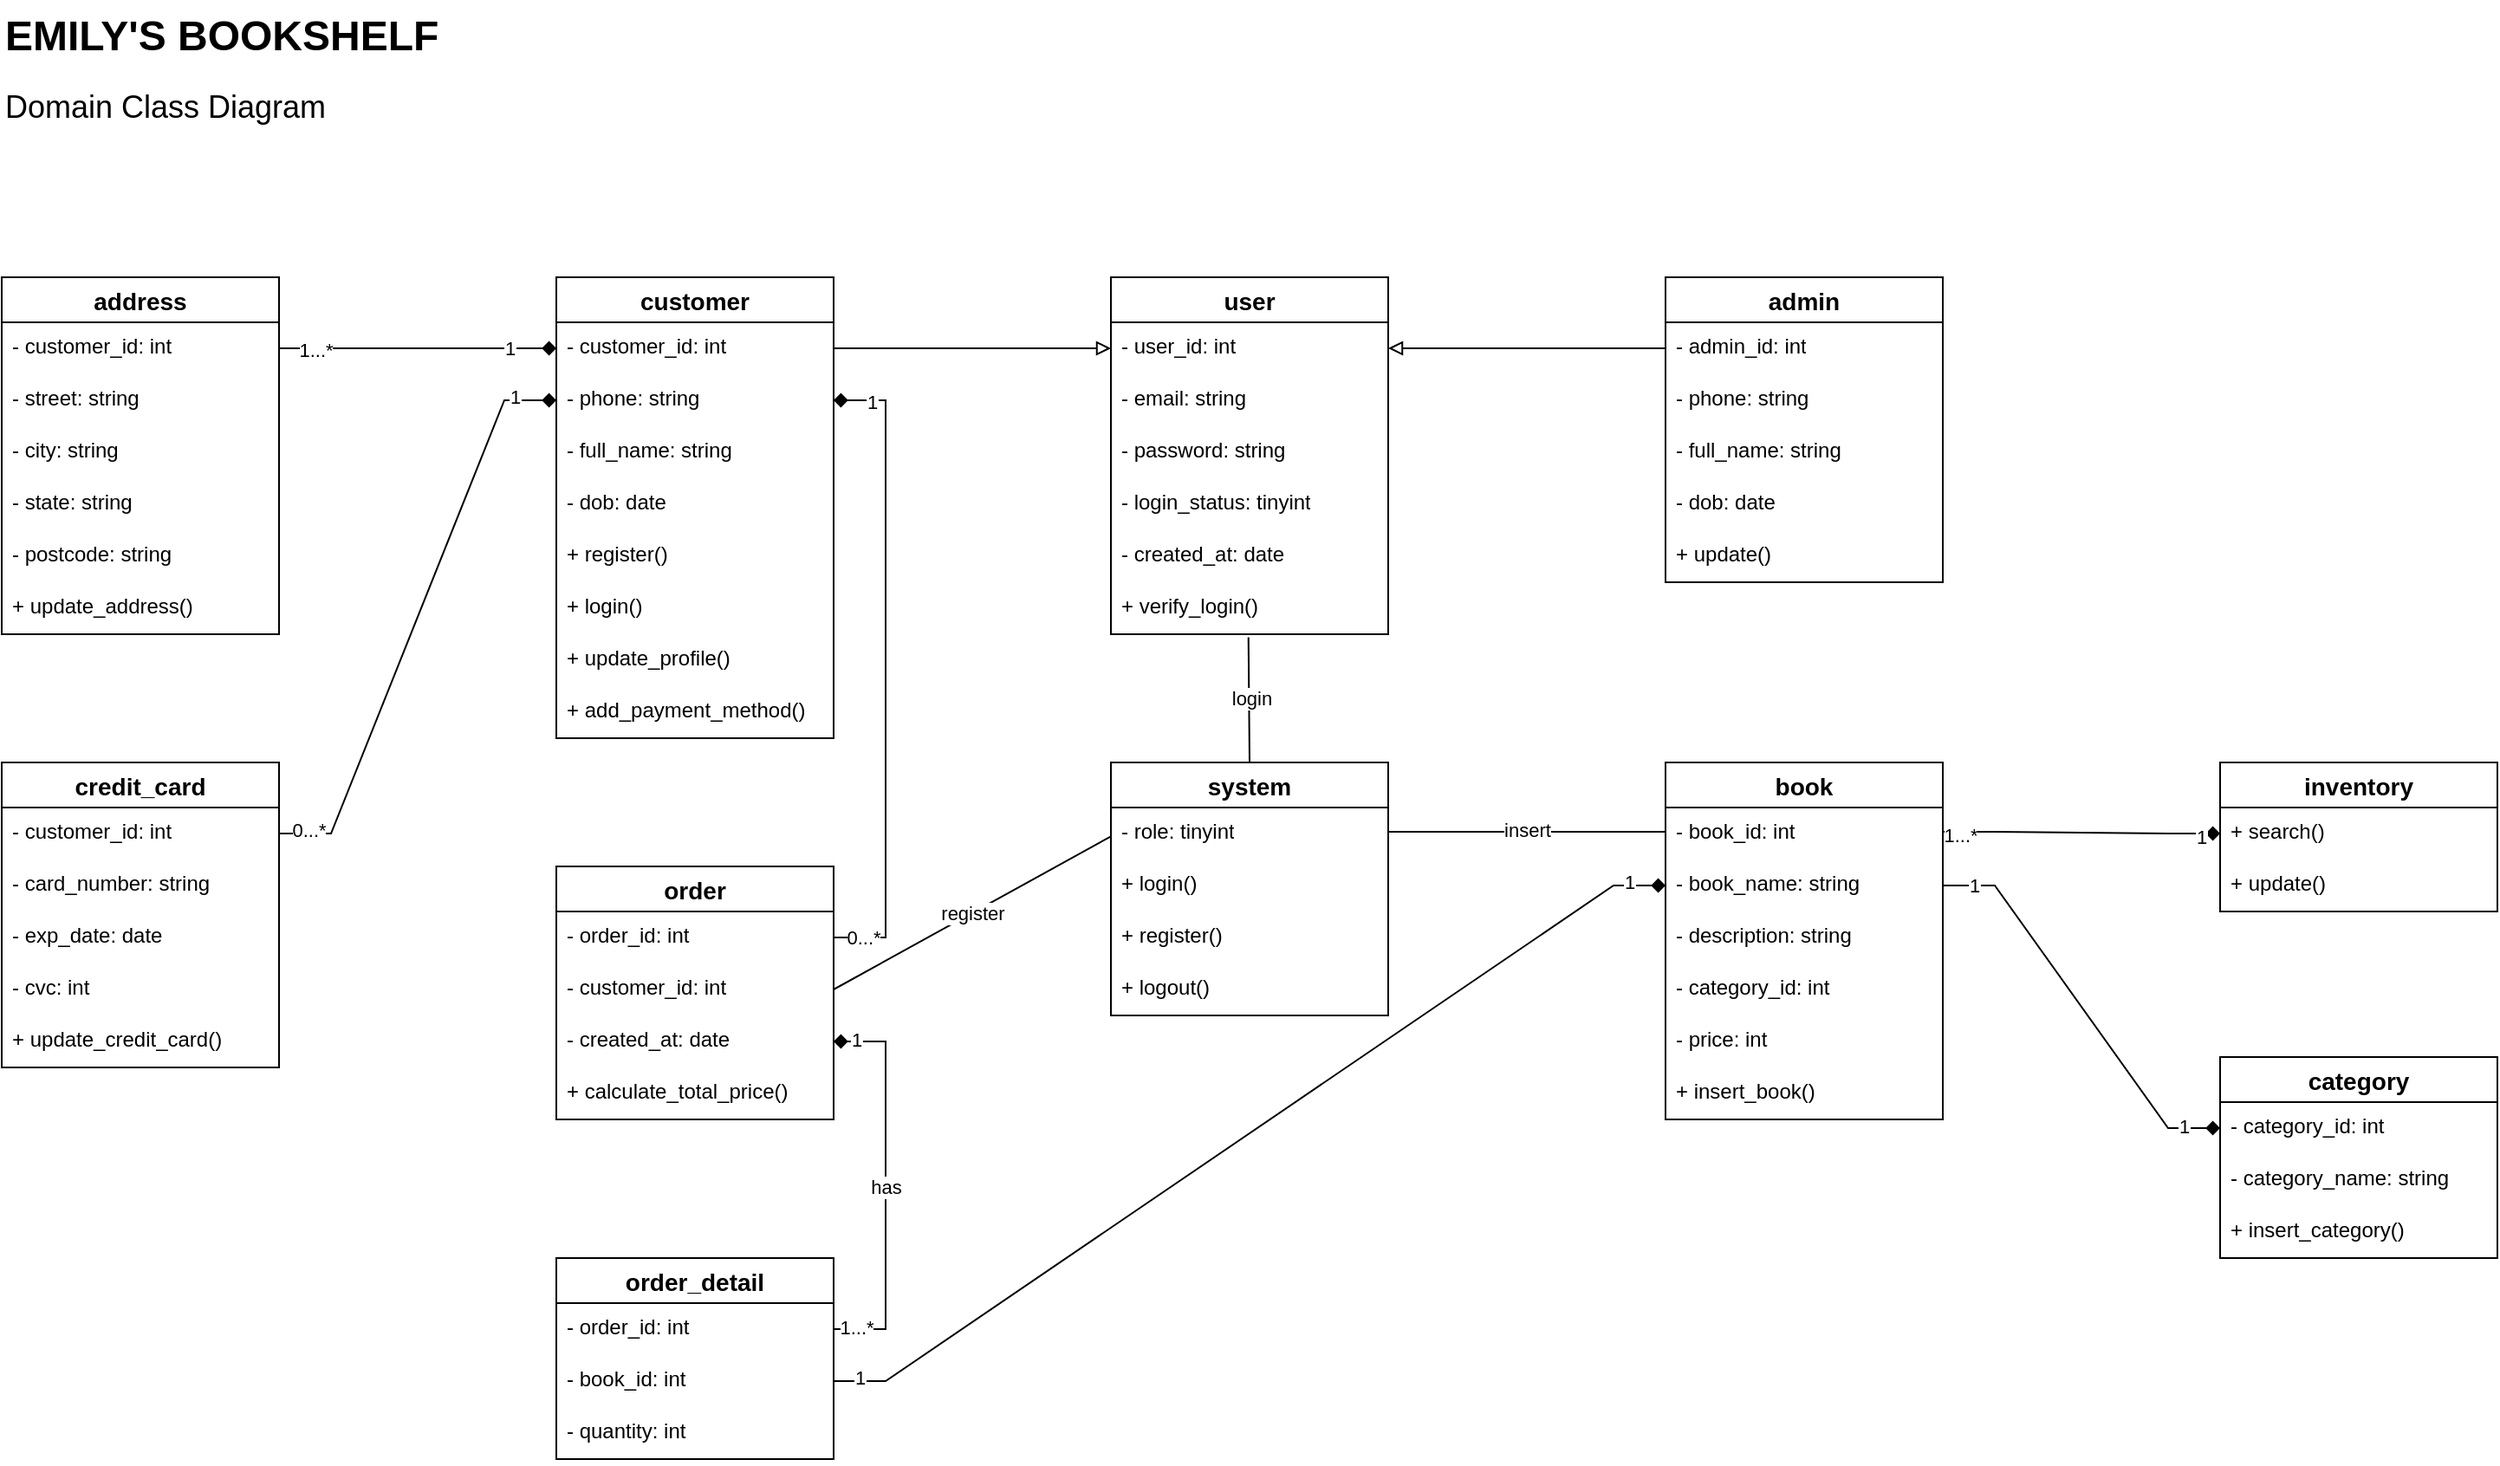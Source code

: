 <mxfile version="24.2.1" type="github">
  <diagram id="R2lEEEUBdFMjLlhIrx00" name="Page-1">
    <mxGraphModel dx="2049" dy="1066" grid="1" gridSize="10" guides="1" tooltips="1" connect="1" arrows="1" fold="1" page="1" pageScale="1" pageWidth="850" pageHeight="1100" math="0" shadow="0" extFonts="Permanent Marker^https://fonts.googleapis.com/css?family=Permanent+Marker">
      <root>
        <mxCell id="0" />
        <mxCell id="1" parent="0" />
        <mxCell id="ZOgYcKl1BSKTkpPrOmgQ-7" value="customer" style="swimlane;fontStyle=1;childLayout=stackLayout;horizontal=1;startSize=26;horizontalStack=0;resizeParent=1;resizeParentMax=0;resizeLast=0;collapsible=1;marginBottom=0;align=center;fontSize=14;" vertex="1" parent="1">
          <mxGeometry x="400" y="240" width="160" height="266" as="geometry" />
        </mxCell>
        <mxCell id="ZOgYcKl1BSKTkpPrOmgQ-8" value="- customer_id: int" style="text;strokeColor=none;fillColor=none;spacingLeft=4;spacingRight=4;overflow=hidden;rotatable=0;points=[[0,0.5],[1,0.5]];portConstraint=eastwest;fontSize=12;whiteSpace=wrap;html=1;" vertex="1" parent="ZOgYcKl1BSKTkpPrOmgQ-7">
          <mxGeometry y="26" width="160" height="30" as="geometry" />
        </mxCell>
        <mxCell id="ZOgYcKl1BSKTkpPrOmgQ-10" value="- phone: string" style="text;strokeColor=none;fillColor=none;spacingLeft=4;spacingRight=4;overflow=hidden;rotatable=0;points=[[0,0.5],[1,0.5]];portConstraint=eastwest;fontSize=12;whiteSpace=wrap;html=1;" vertex="1" parent="ZOgYcKl1BSKTkpPrOmgQ-7">
          <mxGeometry y="56" width="160" height="30" as="geometry" />
        </mxCell>
        <mxCell id="ZOgYcKl1BSKTkpPrOmgQ-11" value="- full_name: string" style="text;strokeColor=none;fillColor=none;spacingLeft=4;spacingRight=4;overflow=hidden;rotatable=0;points=[[0,0.5],[1,0.5]];portConstraint=eastwest;fontSize=12;whiteSpace=wrap;html=1;" vertex="1" parent="ZOgYcKl1BSKTkpPrOmgQ-7">
          <mxGeometry y="86" width="160" height="30" as="geometry" />
        </mxCell>
        <mxCell id="ZOgYcKl1BSKTkpPrOmgQ-12" value="- dob: date" style="text;strokeColor=none;fillColor=none;spacingLeft=4;spacingRight=4;overflow=hidden;rotatable=0;points=[[0,0.5],[1,0.5]];portConstraint=eastwest;fontSize=12;whiteSpace=wrap;html=1;" vertex="1" parent="ZOgYcKl1BSKTkpPrOmgQ-7">
          <mxGeometry y="116" width="160" height="30" as="geometry" />
        </mxCell>
        <mxCell id="ZOgYcKl1BSKTkpPrOmgQ-17" value="+ register()" style="text;strokeColor=none;fillColor=none;spacingLeft=4;spacingRight=4;overflow=hidden;rotatable=0;points=[[0,0.5],[1,0.5]];portConstraint=eastwest;fontSize=12;whiteSpace=wrap;html=1;" vertex="1" parent="ZOgYcKl1BSKTkpPrOmgQ-7">
          <mxGeometry y="146" width="160" height="30" as="geometry" />
        </mxCell>
        <mxCell id="ZOgYcKl1BSKTkpPrOmgQ-18" value="+ login()" style="text;strokeColor=none;fillColor=none;spacingLeft=4;spacingRight=4;overflow=hidden;rotatable=0;points=[[0,0.5],[1,0.5]];portConstraint=eastwest;fontSize=12;whiteSpace=wrap;html=1;" vertex="1" parent="ZOgYcKl1BSKTkpPrOmgQ-7">
          <mxGeometry y="176" width="160" height="30" as="geometry" />
        </mxCell>
        <mxCell id="ZOgYcKl1BSKTkpPrOmgQ-19" value="+ update_profile()" style="text;strokeColor=none;fillColor=none;spacingLeft=4;spacingRight=4;overflow=hidden;rotatable=0;points=[[0,0.5],[1,0.5]];portConstraint=eastwest;fontSize=12;whiteSpace=wrap;html=1;" vertex="1" parent="ZOgYcKl1BSKTkpPrOmgQ-7">
          <mxGeometry y="206" width="160" height="30" as="geometry" />
        </mxCell>
        <mxCell id="ZOgYcKl1BSKTkpPrOmgQ-20" value="+ add_payment_method()" style="text;strokeColor=none;fillColor=none;spacingLeft=4;spacingRight=4;overflow=hidden;rotatable=0;points=[[0,0.5],[1,0.5]];portConstraint=eastwest;fontSize=12;whiteSpace=wrap;html=1;" vertex="1" parent="ZOgYcKl1BSKTkpPrOmgQ-7">
          <mxGeometry y="236" width="160" height="30" as="geometry" />
        </mxCell>
        <mxCell id="ZOgYcKl1BSKTkpPrOmgQ-21" value="address" style="swimlane;fontStyle=1;childLayout=stackLayout;horizontal=1;startSize=26;horizontalStack=0;resizeParent=1;resizeParentMax=0;resizeLast=0;collapsible=1;marginBottom=0;align=center;fontSize=14;" vertex="1" parent="1">
          <mxGeometry x="80" y="240" width="160" height="206" as="geometry" />
        </mxCell>
        <mxCell id="ZOgYcKl1BSKTkpPrOmgQ-22" value="- customer_id: int" style="text;strokeColor=none;fillColor=none;spacingLeft=4;spacingRight=4;overflow=hidden;rotatable=0;points=[[0,0.5],[1,0.5]];portConstraint=eastwest;fontSize=12;whiteSpace=wrap;html=1;" vertex="1" parent="ZOgYcKl1BSKTkpPrOmgQ-21">
          <mxGeometry y="26" width="160" height="30" as="geometry" />
        </mxCell>
        <mxCell id="ZOgYcKl1BSKTkpPrOmgQ-39" value="- street: string" style="text;strokeColor=none;fillColor=none;spacingLeft=4;spacingRight=4;overflow=hidden;rotatable=0;points=[[0,0.5],[1,0.5]];portConstraint=eastwest;fontSize=12;whiteSpace=wrap;html=1;" vertex="1" parent="ZOgYcKl1BSKTkpPrOmgQ-21">
          <mxGeometry y="56" width="160" height="30" as="geometry" />
        </mxCell>
        <mxCell id="ZOgYcKl1BSKTkpPrOmgQ-23" value="- city: string&lt;div&gt;&lt;br&gt;&lt;/div&gt;" style="text;strokeColor=none;fillColor=none;spacingLeft=4;spacingRight=4;overflow=hidden;rotatable=0;points=[[0,0.5],[1,0.5]];portConstraint=eastwest;fontSize=12;whiteSpace=wrap;html=1;" vertex="1" parent="ZOgYcKl1BSKTkpPrOmgQ-21">
          <mxGeometry y="86" width="160" height="30" as="geometry" />
        </mxCell>
        <mxCell id="ZOgYcKl1BSKTkpPrOmgQ-24" value="- state: string" style="text;strokeColor=none;fillColor=none;spacingLeft=4;spacingRight=4;overflow=hidden;rotatable=0;points=[[0,0.5],[1,0.5]];portConstraint=eastwest;fontSize=12;whiteSpace=wrap;html=1;" vertex="1" parent="ZOgYcKl1BSKTkpPrOmgQ-21">
          <mxGeometry y="116" width="160" height="30" as="geometry" />
        </mxCell>
        <mxCell id="ZOgYcKl1BSKTkpPrOmgQ-25" value="- postcode: string" style="text;strokeColor=none;fillColor=none;spacingLeft=4;spacingRight=4;overflow=hidden;rotatable=0;points=[[0,0.5],[1,0.5]];portConstraint=eastwest;fontSize=12;whiteSpace=wrap;html=1;" vertex="1" parent="ZOgYcKl1BSKTkpPrOmgQ-21">
          <mxGeometry y="146" width="160" height="30" as="geometry" />
        </mxCell>
        <mxCell id="ZOgYcKl1BSKTkpPrOmgQ-40" value="+ update_address()" style="text;strokeColor=none;fillColor=none;spacingLeft=4;spacingRight=4;overflow=hidden;rotatable=0;points=[[0,0.5],[1,0.5]];portConstraint=eastwest;fontSize=12;whiteSpace=wrap;html=1;" vertex="1" parent="ZOgYcKl1BSKTkpPrOmgQ-21">
          <mxGeometry y="176" width="160" height="30" as="geometry" />
        </mxCell>
        <mxCell id="ZOgYcKl1BSKTkpPrOmgQ-45" value="credit_card" style="swimlane;fontStyle=1;childLayout=stackLayout;horizontal=1;startSize=26;horizontalStack=0;resizeParent=1;resizeParentMax=0;resizeLast=0;collapsible=1;marginBottom=0;align=center;fontSize=14;" vertex="1" parent="1">
          <mxGeometry x="80" y="520" width="160" height="176" as="geometry" />
        </mxCell>
        <mxCell id="ZOgYcKl1BSKTkpPrOmgQ-46" value="- customer_id: int" style="text;strokeColor=none;fillColor=none;spacingLeft=4;spacingRight=4;overflow=hidden;rotatable=0;points=[[0,0.5],[1,0.5]];portConstraint=eastwest;fontSize=12;whiteSpace=wrap;html=1;" vertex="1" parent="ZOgYcKl1BSKTkpPrOmgQ-45">
          <mxGeometry y="26" width="160" height="30" as="geometry" />
        </mxCell>
        <mxCell id="ZOgYcKl1BSKTkpPrOmgQ-47" value="- card_number: string" style="text;strokeColor=none;fillColor=none;spacingLeft=4;spacingRight=4;overflow=hidden;rotatable=0;points=[[0,0.5],[1,0.5]];portConstraint=eastwest;fontSize=12;whiteSpace=wrap;html=1;" vertex="1" parent="ZOgYcKl1BSKTkpPrOmgQ-45">
          <mxGeometry y="56" width="160" height="30" as="geometry" />
        </mxCell>
        <mxCell id="ZOgYcKl1BSKTkpPrOmgQ-48" value="- exp_date: date&lt;div&gt;&lt;br&gt;&lt;/div&gt;" style="text;strokeColor=none;fillColor=none;spacingLeft=4;spacingRight=4;overflow=hidden;rotatable=0;points=[[0,0.5],[1,0.5]];portConstraint=eastwest;fontSize=12;whiteSpace=wrap;html=1;" vertex="1" parent="ZOgYcKl1BSKTkpPrOmgQ-45">
          <mxGeometry y="86" width="160" height="30" as="geometry" />
        </mxCell>
        <mxCell id="ZOgYcKl1BSKTkpPrOmgQ-49" value="- cvc: int" style="text;strokeColor=none;fillColor=none;spacingLeft=4;spacingRight=4;overflow=hidden;rotatable=0;points=[[0,0.5],[1,0.5]];portConstraint=eastwest;fontSize=12;whiteSpace=wrap;html=1;" vertex="1" parent="ZOgYcKl1BSKTkpPrOmgQ-45">
          <mxGeometry y="116" width="160" height="30" as="geometry" />
        </mxCell>
        <mxCell id="ZOgYcKl1BSKTkpPrOmgQ-51" value="+ update_credit_card()" style="text;strokeColor=none;fillColor=none;spacingLeft=4;spacingRight=4;overflow=hidden;rotatable=0;points=[[0,0.5],[1,0.5]];portConstraint=eastwest;fontSize=12;whiteSpace=wrap;html=1;" vertex="1" parent="ZOgYcKl1BSKTkpPrOmgQ-45">
          <mxGeometry y="146" width="160" height="30" as="geometry" />
        </mxCell>
        <mxCell id="ZOgYcKl1BSKTkpPrOmgQ-52" value="" style="group" vertex="1" connectable="0" parent="1">
          <mxGeometry x="240" y="280" width="160" height="30" as="geometry" />
        </mxCell>
        <mxCell id="ZOgYcKl1BSKTkpPrOmgQ-37" value="" style="edgeStyle=entityRelationEdgeStyle;fontSize=12;html=1;endArrow=diamond;rounded=0;exitX=1;exitY=0.5;exitDx=0;exitDy=0;entryX=0;entryY=0.5;entryDx=0;entryDy=0;endFill=1;" edge="1" parent="ZOgYcKl1BSKTkpPrOmgQ-52" source="ZOgYcKl1BSKTkpPrOmgQ-22" target="ZOgYcKl1BSKTkpPrOmgQ-8">
          <mxGeometry width="100" height="100" relative="1" as="geometry">
            <mxPoint x="10.0" y="-10" as="sourcePoint" />
            <mxPoint x="110" y="9" as="targetPoint" />
          </mxGeometry>
        </mxCell>
        <mxCell id="ZOgYcKl1BSKTkpPrOmgQ-93" value="1...*" style="edgeLabel;html=1;align=center;verticalAlign=middle;resizable=0;points=[];" vertex="1" connectable="0" parent="ZOgYcKl1BSKTkpPrOmgQ-37">
          <mxGeometry x="-0.742" y="-1" relative="1" as="geometry">
            <mxPoint as="offset" />
          </mxGeometry>
        </mxCell>
        <mxCell id="ZOgYcKl1BSKTkpPrOmgQ-94" value="1" style="edgeLabel;html=1;align=center;verticalAlign=middle;resizable=0;points=[];" vertex="1" connectable="0" parent="ZOgYcKl1BSKTkpPrOmgQ-37">
          <mxGeometry x="0.663" relative="1" as="geometry">
            <mxPoint as="offset" />
          </mxGeometry>
        </mxCell>
        <mxCell id="ZOgYcKl1BSKTkpPrOmgQ-59" value="" style="edgeStyle=entityRelationEdgeStyle;fontSize=12;html=1;endArrow=diamond;endFill=1;rounded=0;exitX=1;exitY=0.5;exitDx=0;exitDy=0;entryX=0;entryY=0.5;entryDx=0;entryDy=0;" edge="1" parent="1" source="ZOgYcKl1BSKTkpPrOmgQ-46">
          <mxGeometry width="100" height="100" relative="1" as="geometry">
            <mxPoint x="240" y="571" as="sourcePoint" />
            <mxPoint x="400" y="311" as="targetPoint" />
          </mxGeometry>
        </mxCell>
        <mxCell id="ZOgYcKl1BSKTkpPrOmgQ-95" value="1" style="edgeLabel;html=1;align=center;verticalAlign=middle;resizable=0;points=[];" vertex="1" connectable="0" parent="ZOgYcKl1BSKTkpPrOmgQ-59">
          <mxGeometry x="0.857" y="2" relative="1" as="geometry">
            <mxPoint as="offset" />
          </mxGeometry>
        </mxCell>
        <mxCell id="ZOgYcKl1BSKTkpPrOmgQ-96" value="0...*" style="edgeLabel;html=1;align=center;verticalAlign=middle;resizable=0;points=[];" vertex="1" connectable="0" parent="ZOgYcKl1BSKTkpPrOmgQ-59">
          <mxGeometry x="-0.9" y="2" relative="1" as="geometry">
            <mxPoint as="offset" />
          </mxGeometry>
        </mxCell>
        <mxCell id="ZOgYcKl1BSKTkpPrOmgQ-62" value="user" style="swimlane;fontStyle=1;childLayout=stackLayout;horizontal=1;startSize=26;horizontalStack=0;resizeParent=1;resizeParentMax=0;resizeLast=0;collapsible=1;marginBottom=0;align=center;fontSize=14;" vertex="1" parent="1">
          <mxGeometry x="720" y="240" width="160" height="206" as="geometry" />
        </mxCell>
        <mxCell id="ZOgYcKl1BSKTkpPrOmgQ-63" value="- user_id: int" style="text;strokeColor=none;fillColor=none;spacingLeft=4;spacingRight=4;overflow=hidden;rotatable=0;points=[[0,0.5],[1,0.5]];portConstraint=eastwest;fontSize=12;whiteSpace=wrap;html=1;" vertex="1" parent="ZOgYcKl1BSKTkpPrOmgQ-62">
          <mxGeometry y="26" width="160" height="30" as="geometry" />
        </mxCell>
        <mxCell id="ZOgYcKl1BSKTkpPrOmgQ-64" value="- email: string" style="text;strokeColor=none;fillColor=none;spacingLeft=4;spacingRight=4;overflow=hidden;rotatable=0;points=[[0,0.5],[1,0.5]];portConstraint=eastwest;fontSize=12;whiteSpace=wrap;html=1;" vertex="1" parent="ZOgYcKl1BSKTkpPrOmgQ-62">
          <mxGeometry y="56" width="160" height="30" as="geometry" />
        </mxCell>
        <mxCell id="ZOgYcKl1BSKTkpPrOmgQ-65" value="- password: string&lt;div&gt;&lt;br&gt;&lt;/div&gt;" style="text;strokeColor=none;fillColor=none;spacingLeft=4;spacingRight=4;overflow=hidden;rotatable=0;points=[[0,0.5],[1,0.5]];portConstraint=eastwest;fontSize=12;whiteSpace=wrap;html=1;" vertex="1" parent="ZOgYcKl1BSKTkpPrOmgQ-62">
          <mxGeometry y="86" width="160" height="30" as="geometry" />
        </mxCell>
        <mxCell id="ZOgYcKl1BSKTkpPrOmgQ-66" value="- login_status: tinyint" style="text;strokeColor=none;fillColor=none;spacingLeft=4;spacingRight=4;overflow=hidden;rotatable=0;points=[[0,0.5],[1,0.5]];portConstraint=eastwest;fontSize=12;whiteSpace=wrap;html=1;" vertex="1" parent="ZOgYcKl1BSKTkpPrOmgQ-62">
          <mxGeometry y="116" width="160" height="30" as="geometry" />
        </mxCell>
        <mxCell id="ZOgYcKl1BSKTkpPrOmgQ-67" value="- created_at: date" style="text;strokeColor=none;fillColor=none;spacingLeft=4;spacingRight=4;overflow=hidden;rotatable=0;points=[[0,0.5],[1,0.5]];portConstraint=eastwest;fontSize=12;whiteSpace=wrap;html=1;" vertex="1" parent="ZOgYcKl1BSKTkpPrOmgQ-62">
          <mxGeometry y="146" width="160" height="30" as="geometry" />
        </mxCell>
        <mxCell id="ZOgYcKl1BSKTkpPrOmgQ-68" value="+ verify_login()" style="text;strokeColor=none;fillColor=none;spacingLeft=4;spacingRight=4;overflow=hidden;rotatable=0;points=[[0,0.5],[1,0.5]];portConstraint=eastwest;fontSize=12;whiteSpace=wrap;html=1;" vertex="1" parent="ZOgYcKl1BSKTkpPrOmgQ-62">
          <mxGeometry y="176" width="160" height="30" as="geometry" />
        </mxCell>
        <mxCell id="ZOgYcKl1BSKTkpPrOmgQ-69" value="system" style="swimlane;fontStyle=1;childLayout=stackLayout;horizontal=1;startSize=26;horizontalStack=0;resizeParent=1;resizeParentMax=0;resizeLast=0;collapsible=1;marginBottom=0;align=center;fontSize=14;" vertex="1" parent="1">
          <mxGeometry x="720" y="520" width="160" height="146" as="geometry" />
        </mxCell>
        <mxCell id="ZOgYcKl1BSKTkpPrOmgQ-70" value="- role: tinyint" style="text;strokeColor=none;fillColor=none;spacingLeft=4;spacingRight=4;overflow=hidden;rotatable=0;points=[[0,0.5],[1,0.5]];portConstraint=eastwest;fontSize=12;whiteSpace=wrap;html=1;" vertex="1" parent="ZOgYcKl1BSKTkpPrOmgQ-69">
          <mxGeometry y="26" width="160" height="30" as="geometry" />
        </mxCell>
        <mxCell id="ZOgYcKl1BSKTkpPrOmgQ-71" value="+ login()" style="text;strokeColor=none;fillColor=none;spacingLeft=4;spacingRight=4;overflow=hidden;rotatable=0;points=[[0,0.5],[1,0.5]];portConstraint=eastwest;fontSize=12;whiteSpace=wrap;html=1;" vertex="1" parent="ZOgYcKl1BSKTkpPrOmgQ-69">
          <mxGeometry y="56" width="160" height="30" as="geometry" />
        </mxCell>
        <mxCell id="ZOgYcKl1BSKTkpPrOmgQ-72" value="&lt;div&gt;+ register()&lt;/div&gt;" style="text;strokeColor=none;fillColor=none;spacingLeft=4;spacingRight=4;overflow=hidden;rotatable=0;points=[[0,0.5],[1,0.5]];portConstraint=eastwest;fontSize=12;whiteSpace=wrap;html=1;" vertex="1" parent="ZOgYcKl1BSKTkpPrOmgQ-69">
          <mxGeometry y="86" width="160" height="30" as="geometry" />
        </mxCell>
        <mxCell id="ZOgYcKl1BSKTkpPrOmgQ-73" value="+ logout()" style="text;strokeColor=none;fillColor=none;spacingLeft=4;spacingRight=4;overflow=hidden;rotatable=0;points=[[0,0.5],[1,0.5]];portConstraint=eastwest;fontSize=12;whiteSpace=wrap;html=1;" vertex="1" parent="ZOgYcKl1BSKTkpPrOmgQ-69">
          <mxGeometry y="116" width="160" height="30" as="geometry" />
        </mxCell>
        <mxCell id="ZOgYcKl1BSKTkpPrOmgQ-77" value="admin" style="swimlane;fontStyle=1;childLayout=stackLayout;horizontal=1;startSize=26;horizontalStack=0;resizeParent=1;resizeParentMax=0;resizeLast=0;collapsible=1;marginBottom=0;align=center;fontSize=14;" vertex="1" parent="1">
          <mxGeometry x="1040" y="240" width="160" height="176" as="geometry" />
        </mxCell>
        <mxCell id="ZOgYcKl1BSKTkpPrOmgQ-78" value="- admin_id: int" style="text;strokeColor=none;fillColor=none;spacingLeft=4;spacingRight=4;overflow=hidden;rotatable=0;points=[[0,0.5],[1,0.5]];portConstraint=eastwest;fontSize=12;whiteSpace=wrap;html=1;" vertex="1" parent="ZOgYcKl1BSKTkpPrOmgQ-77">
          <mxGeometry y="26" width="160" height="30" as="geometry" />
        </mxCell>
        <mxCell id="ZOgYcKl1BSKTkpPrOmgQ-79" value="- phone: string" style="text;strokeColor=none;fillColor=none;spacingLeft=4;spacingRight=4;overflow=hidden;rotatable=0;points=[[0,0.5],[1,0.5]];portConstraint=eastwest;fontSize=12;whiteSpace=wrap;html=1;" vertex="1" parent="ZOgYcKl1BSKTkpPrOmgQ-77">
          <mxGeometry y="56" width="160" height="30" as="geometry" />
        </mxCell>
        <mxCell id="ZOgYcKl1BSKTkpPrOmgQ-80" value="- full_name: string" style="text;strokeColor=none;fillColor=none;spacingLeft=4;spacingRight=4;overflow=hidden;rotatable=0;points=[[0,0.5],[1,0.5]];portConstraint=eastwest;fontSize=12;whiteSpace=wrap;html=1;" vertex="1" parent="ZOgYcKl1BSKTkpPrOmgQ-77">
          <mxGeometry y="86" width="160" height="30" as="geometry" />
        </mxCell>
        <mxCell id="ZOgYcKl1BSKTkpPrOmgQ-81" value="- dob: date" style="text;strokeColor=none;fillColor=none;spacingLeft=4;spacingRight=4;overflow=hidden;rotatable=0;points=[[0,0.5],[1,0.5]];portConstraint=eastwest;fontSize=12;whiteSpace=wrap;html=1;" vertex="1" parent="ZOgYcKl1BSKTkpPrOmgQ-77">
          <mxGeometry y="116" width="160" height="30" as="geometry" />
        </mxCell>
        <mxCell id="ZOgYcKl1BSKTkpPrOmgQ-85" value="+ update()" style="text;strokeColor=none;fillColor=none;spacingLeft=4;spacingRight=4;overflow=hidden;rotatable=0;points=[[0,0.5],[1,0.5]];portConstraint=eastwest;fontSize=12;whiteSpace=wrap;html=1;" vertex="1" parent="ZOgYcKl1BSKTkpPrOmgQ-77">
          <mxGeometry y="146" width="160" height="30" as="geometry" />
        </mxCell>
        <mxCell id="ZOgYcKl1BSKTkpPrOmgQ-86" value="" style="edgeStyle=entityRelationEdgeStyle;fontSize=12;html=1;endArrow=block;endFill=0;rounded=0;exitX=1;exitY=0.5;exitDx=0;exitDy=0;entryX=0;entryY=0.5;entryDx=0;entryDy=0;" edge="1" parent="1" source="ZOgYcKl1BSKTkpPrOmgQ-8" target="ZOgYcKl1BSKTkpPrOmgQ-63">
          <mxGeometry width="100" height="100" relative="1" as="geometry">
            <mxPoint x="590" y="370" as="sourcePoint" />
            <mxPoint x="690" y="270" as="targetPoint" />
          </mxGeometry>
        </mxCell>
        <mxCell id="ZOgYcKl1BSKTkpPrOmgQ-87" value="" style="edgeStyle=entityRelationEdgeStyle;fontSize=12;html=1;endArrow=block;endFill=0;rounded=0;exitX=0;exitY=0.5;exitDx=0;exitDy=0;entryX=1;entryY=0.5;entryDx=0;entryDy=0;" edge="1" parent="1" source="ZOgYcKl1BSKTkpPrOmgQ-78" target="ZOgYcKl1BSKTkpPrOmgQ-63">
          <mxGeometry width="100" height="100" relative="1" as="geometry">
            <mxPoint x="860" y="540" as="sourcePoint" />
            <mxPoint x="1020" y="540" as="targetPoint" />
          </mxGeometry>
        </mxCell>
        <mxCell id="ZOgYcKl1BSKTkpPrOmgQ-89" value="" style="endArrow=none;html=1;rounded=0;entryX=0.496;entryY=1.057;entryDx=0;entryDy=0;entryPerimeter=0;exitX=0.5;exitY=0;exitDx=0;exitDy=0;" edge="1" parent="1" source="ZOgYcKl1BSKTkpPrOmgQ-69" target="ZOgYcKl1BSKTkpPrOmgQ-68">
          <mxGeometry relative="1" as="geometry">
            <mxPoint x="820" y="580" as="sourcePoint" />
            <mxPoint x="980" y="580" as="targetPoint" />
          </mxGeometry>
        </mxCell>
        <mxCell id="ZOgYcKl1BSKTkpPrOmgQ-90" value="login" style="edgeLabel;html=1;align=center;verticalAlign=middle;resizable=0;points=[];" vertex="1" connectable="0" parent="ZOgYcKl1BSKTkpPrOmgQ-89">
          <mxGeometry x="0.035" y="-1" relative="1" as="geometry">
            <mxPoint as="offset" />
          </mxGeometry>
        </mxCell>
        <mxCell id="ZOgYcKl1BSKTkpPrOmgQ-103" value="book" style="swimlane;fontStyle=1;childLayout=stackLayout;horizontal=1;startSize=26;horizontalStack=0;resizeParent=1;resizeParentMax=0;resizeLast=0;collapsible=1;marginBottom=0;align=center;fontSize=14;" vertex="1" parent="1">
          <mxGeometry x="1040" y="520" width="160" height="206" as="geometry" />
        </mxCell>
        <mxCell id="ZOgYcKl1BSKTkpPrOmgQ-104" value="- book_id: int" style="text;strokeColor=none;fillColor=none;spacingLeft=4;spacingRight=4;overflow=hidden;rotatable=0;points=[[0,0.5],[1,0.5]];portConstraint=eastwest;fontSize=12;whiteSpace=wrap;html=1;" vertex="1" parent="ZOgYcKl1BSKTkpPrOmgQ-103">
          <mxGeometry y="26" width="160" height="30" as="geometry" />
        </mxCell>
        <mxCell id="ZOgYcKl1BSKTkpPrOmgQ-105" value="- book_name: string" style="text;strokeColor=none;fillColor=none;spacingLeft=4;spacingRight=4;overflow=hidden;rotatable=0;points=[[0,0.5],[1,0.5]];portConstraint=eastwest;fontSize=12;whiteSpace=wrap;html=1;" vertex="1" parent="ZOgYcKl1BSKTkpPrOmgQ-103">
          <mxGeometry y="56" width="160" height="30" as="geometry" />
        </mxCell>
        <mxCell id="ZOgYcKl1BSKTkpPrOmgQ-106" value="&lt;div&gt;- description: string&lt;/div&gt;" style="text;strokeColor=none;fillColor=none;spacingLeft=4;spacingRight=4;overflow=hidden;rotatable=0;points=[[0,0.5],[1,0.5]];portConstraint=eastwest;fontSize=12;whiteSpace=wrap;html=1;" vertex="1" parent="ZOgYcKl1BSKTkpPrOmgQ-103">
          <mxGeometry y="86" width="160" height="30" as="geometry" />
        </mxCell>
        <mxCell id="ZOgYcKl1BSKTkpPrOmgQ-107" value="- category_id: int" style="text;strokeColor=none;fillColor=none;spacingLeft=4;spacingRight=4;overflow=hidden;rotatable=0;points=[[0,0.5],[1,0.5]];portConstraint=eastwest;fontSize=12;whiteSpace=wrap;html=1;" vertex="1" parent="ZOgYcKl1BSKTkpPrOmgQ-103">
          <mxGeometry y="116" width="160" height="30" as="geometry" />
        </mxCell>
        <mxCell id="ZOgYcKl1BSKTkpPrOmgQ-108" value="- price: int" style="text;strokeColor=none;fillColor=none;spacingLeft=4;spacingRight=4;overflow=hidden;rotatable=0;points=[[0,0.5],[1,0.5]];portConstraint=eastwest;fontSize=12;whiteSpace=wrap;html=1;" vertex="1" parent="ZOgYcKl1BSKTkpPrOmgQ-103">
          <mxGeometry y="146" width="160" height="30" as="geometry" />
        </mxCell>
        <mxCell id="ZOgYcKl1BSKTkpPrOmgQ-109" value="+ insert_book()" style="text;strokeColor=none;fillColor=none;spacingLeft=4;spacingRight=4;overflow=hidden;rotatable=0;points=[[0,0.5],[1,0.5]];portConstraint=eastwest;fontSize=12;whiteSpace=wrap;html=1;" vertex="1" parent="ZOgYcKl1BSKTkpPrOmgQ-103">
          <mxGeometry y="176" width="160" height="30" as="geometry" />
        </mxCell>
        <mxCell id="ZOgYcKl1BSKTkpPrOmgQ-110" value="category" style="swimlane;fontStyle=1;childLayout=stackLayout;horizontal=1;startSize=26;horizontalStack=0;resizeParent=1;resizeParentMax=0;resizeLast=0;collapsible=1;marginBottom=0;align=center;fontSize=14;" vertex="1" parent="1">
          <mxGeometry x="1360" y="690" width="160" height="116" as="geometry" />
        </mxCell>
        <mxCell id="ZOgYcKl1BSKTkpPrOmgQ-111" value="- category_id: int" style="text;strokeColor=none;fillColor=none;spacingLeft=4;spacingRight=4;overflow=hidden;rotatable=0;points=[[0,0.5],[1,0.5]];portConstraint=eastwest;fontSize=12;whiteSpace=wrap;html=1;" vertex="1" parent="ZOgYcKl1BSKTkpPrOmgQ-110">
          <mxGeometry y="26" width="160" height="30" as="geometry" />
        </mxCell>
        <mxCell id="ZOgYcKl1BSKTkpPrOmgQ-112" value="- category_name: string" style="text;strokeColor=none;fillColor=none;spacingLeft=4;spacingRight=4;overflow=hidden;rotatable=0;points=[[0,0.5],[1,0.5]];portConstraint=eastwest;fontSize=12;whiteSpace=wrap;html=1;" vertex="1" parent="ZOgYcKl1BSKTkpPrOmgQ-110">
          <mxGeometry y="56" width="160" height="30" as="geometry" />
        </mxCell>
        <mxCell id="ZOgYcKl1BSKTkpPrOmgQ-116" value="+ insert_category()" style="text;strokeColor=none;fillColor=none;spacingLeft=4;spacingRight=4;overflow=hidden;rotatable=0;points=[[0,0.5],[1,0.5]];portConstraint=eastwest;fontSize=12;whiteSpace=wrap;html=1;" vertex="1" parent="ZOgYcKl1BSKTkpPrOmgQ-110">
          <mxGeometry y="86" width="160" height="30" as="geometry" />
        </mxCell>
        <mxCell id="ZOgYcKl1BSKTkpPrOmgQ-117" value="inventory" style="swimlane;fontStyle=1;childLayout=stackLayout;horizontal=1;startSize=26;horizontalStack=0;resizeParent=1;resizeParentMax=0;resizeLast=0;collapsible=1;marginBottom=0;align=center;fontSize=14;" vertex="1" parent="1">
          <mxGeometry x="1360" y="520" width="160" height="86" as="geometry" />
        </mxCell>
        <mxCell id="ZOgYcKl1BSKTkpPrOmgQ-122" value="+ search()" style="text;strokeColor=none;fillColor=none;spacingLeft=4;spacingRight=4;overflow=hidden;rotatable=0;points=[[0,0.5],[1,0.5]];portConstraint=eastwest;fontSize=12;whiteSpace=wrap;html=1;" vertex="1" parent="ZOgYcKl1BSKTkpPrOmgQ-117">
          <mxGeometry y="26" width="160" height="30" as="geometry" />
        </mxCell>
        <mxCell id="ZOgYcKl1BSKTkpPrOmgQ-123" value="+ update()" style="text;strokeColor=none;fillColor=none;spacingLeft=4;spacingRight=4;overflow=hidden;rotatable=0;points=[[0,0.5],[1,0.5]];portConstraint=eastwest;fontSize=12;whiteSpace=wrap;html=1;" vertex="1" parent="ZOgYcKl1BSKTkpPrOmgQ-117">
          <mxGeometry y="56" width="160" height="30" as="geometry" />
        </mxCell>
        <mxCell id="ZOgYcKl1BSKTkpPrOmgQ-124" value="" style="endArrow=none;html=1;rounded=0;" edge="1" parent="1">
          <mxGeometry relative="1" as="geometry">
            <mxPoint x="880" y="560" as="sourcePoint" />
            <mxPoint x="1040" y="560" as="targetPoint" />
          </mxGeometry>
        </mxCell>
        <mxCell id="ZOgYcKl1BSKTkpPrOmgQ-126" value="insert" style="edgeLabel;html=1;align=center;verticalAlign=middle;resizable=0;points=[];" vertex="1" connectable="0" parent="ZOgYcKl1BSKTkpPrOmgQ-124">
          <mxGeometry x="-0.0" y="1" relative="1" as="geometry">
            <mxPoint as="offset" />
          </mxGeometry>
        </mxCell>
        <mxCell id="ZOgYcKl1BSKTkpPrOmgQ-127" value="" style="edgeStyle=entityRelationEdgeStyle;fontSize=12;html=1;endArrow=diamond;endFill=1;rounded=0;entryX=0;entryY=0.5;entryDx=0;entryDy=0;" edge="1" parent="1" target="ZOgYcKl1BSKTkpPrOmgQ-122">
          <mxGeometry width="100" height="100" relative="1" as="geometry">
            <mxPoint x="1200" y="560" as="sourcePoint" />
            <mxPoint x="1300" y="460" as="targetPoint" />
          </mxGeometry>
        </mxCell>
        <mxCell id="ZOgYcKl1BSKTkpPrOmgQ-128" value="1...*" style="edgeLabel;html=1;align=center;verticalAlign=middle;resizable=0;points=[];" vertex="1" connectable="0" parent="ZOgYcKl1BSKTkpPrOmgQ-127">
          <mxGeometry x="-0.88" y="-2" relative="1" as="geometry">
            <mxPoint as="offset" />
          </mxGeometry>
        </mxCell>
        <mxCell id="ZOgYcKl1BSKTkpPrOmgQ-129" value="1" style="edgeLabel;html=1;align=center;verticalAlign=middle;resizable=0;points=[];" vertex="1" connectable="0" parent="ZOgYcKl1BSKTkpPrOmgQ-127">
          <mxGeometry x="0.861" y="-2" relative="1" as="geometry">
            <mxPoint as="offset" />
          </mxGeometry>
        </mxCell>
        <mxCell id="ZOgYcKl1BSKTkpPrOmgQ-130" value="" style="edgeStyle=entityRelationEdgeStyle;fontSize=12;html=1;endArrow=diamond;endFill=1;rounded=0;exitX=1;exitY=0.5;exitDx=0;exitDy=0;entryX=0;entryY=0.5;entryDx=0;entryDy=0;" edge="1" parent="1" source="ZOgYcKl1BSKTkpPrOmgQ-105" target="ZOgYcKl1BSKTkpPrOmgQ-111">
          <mxGeometry width="100" height="100" relative="1" as="geometry">
            <mxPoint x="1230" y="628" as="sourcePoint" />
            <mxPoint x="1330" y="528" as="targetPoint" />
          </mxGeometry>
        </mxCell>
        <mxCell id="ZOgYcKl1BSKTkpPrOmgQ-132" value="1" style="edgeLabel;html=1;align=center;verticalAlign=middle;resizable=0;points=[];" vertex="1" connectable="0" parent="ZOgYcKl1BSKTkpPrOmgQ-130">
          <mxGeometry x="-0.848" relative="1" as="geometry">
            <mxPoint as="offset" />
          </mxGeometry>
        </mxCell>
        <mxCell id="ZOgYcKl1BSKTkpPrOmgQ-133" value="1" style="edgeLabel;html=1;align=center;verticalAlign=middle;resizable=0;points=[];" vertex="1" connectable="0" parent="ZOgYcKl1BSKTkpPrOmgQ-130">
          <mxGeometry x="0.818" y="1" relative="1" as="geometry">
            <mxPoint as="offset" />
          </mxGeometry>
        </mxCell>
        <mxCell id="ZOgYcKl1BSKTkpPrOmgQ-134" value="order" style="swimlane;fontStyle=1;childLayout=stackLayout;horizontal=1;startSize=26;horizontalStack=0;resizeParent=1;resizeParentMax=0;resizeLast=0;collapsible=1;marginBottom=0;align=center;fontSize=14;" vertex="1" parent="1">
          <mxGeometry x="400" y="580" width="160" height="146" as="geometry" />
        </mxCell>
        <mxCell id="ZOgYcKl1BSKTkpPrOmgQ-135" value="- order_id: int" style="text;strokeColor=none;fillColor=none;spacingLeft=4;spacingRight=4;overflow=hidden;rotatable=0;points=[[0,0.5],[1,0.5]];portConstraint=eastwest;fontSize=12;whiteSpace=wrap;html=1;" vertex="1" parent="ZOgYcKl1BSKTkpPrOmgQ-134">
          <mxGeometry y="26" width="160" height="30" as="geometry" />
        </mxCell>
        <mxCell id="ZOgYcKl1BSKTkpPrOmgQ-136" value="- customer_id: int" style="text;strokeColor=none;fillColor=none;spacingLeft=4;spacingRight=4;overflow=hidden;rotatable=0;points=[[0,0.5],[1,0.5]];portConstraint=eastwest;fontSize=12;whiteSpace=wrap;html=1;" vertex="1" parent="ZOgYcKl1BSKTkpPrOmgQ-134">
          <mxGeometry y="56" width="160" height="30" as="geometry" />
        </mxCell>
        <mxCell id="ZOgYcKl1BSKTkpPrOmgQ-137" value="&lt;div&gt;- created_at: date&lt;/div&gt;" style="text;strokeColor=none;fillColor=none;spacingLeft=4;spacingRight=4;overflow=hidden;rotatable=0;points=[[0,0.5],[1,0.5]];portConstraint=eastwest;fontSize=12;whiteSpace=wrap;html=1;" vertex="1" parent="ZOgYcKl1BSKTkpPrOmgQ-134">
          <mxGeometry y="86" width="160" height="30" as="geometry" />
        </mxCell>
        <mxCell id="ZOgYcKl1BSKTkpPrOmgQ-153" value="+ calculate_total_price()" style="text;strokeColor=none;fillColor=none;spacingLeft=4;spacingRight=4;overflow=hidden;rotatable=0;points=[[0,0.5],[1,0.5]];portConstraint=eastwest;fontSize=12;whiteSpace=wrap;html=1;" vertex="1" parent="ZOgYcKl1BSKTkpPrOmgQ-134">
          <mxGeometry y="116" width="160" height="30" as="geometry" />
        </mxCell>
        <mxCell id="ZOgYcKl1BSKTkpPrOmgQ-140" value="" style="endArrow=none;html=1;rounded=0;exitX=1;exitY=0.5;exitDx=0;exitDy=0;" edge="1" parent="1" source="ZOgYcKl1BSKTkpPrOmgQ-136">
          <mxGeometry relative="1" as="geometry">
            <mxPoint x="560" y="562.67" as="sourcePoint" />
            <mxPoint x="720" y="562.67" as="targetPoint" />
          </mxGeometry>
        </mxCell>
        <mxCell id="ZOgYcKl1BSKTkpPrOmgQ-142" value="register" style="edgeLabel;html=1;align=center;verticalAlign=middle;resizable=0;points=[];" vertex="1" connectable="0" parent="ZOgYcKl1BSKTkpPrOmgQ-140">
          <mxGeometry x="0.001" relative="1" as="geometry">
            <mxPoint as="offset" />
          </mxGeometry>
        </mxCell>
        <mxCell id="ZOgYcKl1BSKTkpPrOmgQ-146" value="" style="edgeStyle=entityRelationEdgeStyle;fontSize=12;html=1;endArrow=diamond;endFill=1;rounded=0;exitX=1;exitY=0.5;exitDx=0;exitDy=0;entryX=1;entryY=0.5;entryDx=0;entryDy=0;" edge="1" parent="1" source="ZOgYcKl1BSKTkpPrOmgQ-135" target="ZOgYcKl1BSKTkpPrOmgQ-10">
          <mxGeometry width="100" height="100" relative="1" as="geometry">
            <mxPoint x="600" y="560" as="sourcePoint" />
            <mxPoint x="700" y="460" as="targetPoint" />
          </mxGeometry>
        </mxCell>
        <mxCell id="ZOgYcKl1BSKTkpPrOmgQ-147" value="1" style="edgeLabel;html=1;align=center;verticalAlign=middle;resizable=0;points=[];" vertex="1" connectable="0" parent="ZOgYcKl1BSKTkpPrOmgQ-146">
          <mxGeometry x="0.882" y="1" relative="1" as="geometry">
            <mxPoint as="offset" />
          </mxGeometry>
        </mxCell>
        <mxCell id="ZOgYcKl1BSKTkpPrOmgQ-148" value="0...*" style="edgeLabel;html=1;align=center;verticalAlign=middle;resizable=0;points=[];" vertex="1" connectable="0" parent="ZOgYcKl1BSKTkpPrOmgQ-146">
          <mxGeometry x="-0.912" relative="1" as="geometry">
            <mxPoint as="offset" />
          </mxGeometry>
        </mxCell>
        <mxCell id="ZOgYcKl1BSKTkpPrOmgQ-149" value="order_detail" style="swimlane;fontStyle=1;childLayout=stackLayout;horizontal=1;startSize=26;horizontalStack=0;resizeParent=1;resizeParentMax=0;resizeLast=0;collapsible=1;marginBottom=0;align=center;fontSize=14;" vertex="1" parent="1">
          <mxGeometry x="400" y="806" width="160" height="116" as="geometry" />
        </mxCell>
        <mxCell id="ZOgYcKl1BSKTkpPrOmgQ-150" value="- order_id: int" style="text;strokeColor=none;fillColor=none;spacingLeft=4;spacingRight=4;overflow=hidden;rotatable=0;points=[[0,0.5],[1,0.5]];portConstraint=eastwest;fontSize=12;whiteSpace=wrap;html=1;" vertex="1" parent="ZOgYcKl1BSKTkpPrOmgQ-149">
          <mxGeometry y="26" width="160" height="30" as="geometry" />
        </mxCell>
        <mxCell id="ZOgYcKl1BSKTkpPrOmgQ-151" value="- book_id: int" style="text;strokeColor=none;fillColor=none;spacingLeft=4;spacingRight=4;overflow=hidden;rotatable=0;points=[[0,0.5],[1,0.5]];portConstraint=eastwest;fontSize=12;whiteSpace=wrap;html=1;" vertex="1" parent="ZOgYcKl1BSKTkpPrOmgQ-149">
          <mxGeometry y="56" width="160" height="30" as="geometry" />
        </mxCell>
        <mxCell id="ZOgYcKl1BSKTkpPrOmgQ-152" value="&lt;div&gt;- quantity: int&lt;/div&gt;" style="text;strokeColor=none;fillColor=none;spacingLeft=4;spacingRight=4;overflow=hidden;rotatable=0;points=[[0,0.5],[1,0.5]];portConstraint=eastwest;fontSize=12;whiteSpace=wrap;html=1;" vertex="1" parent="ZOgYcKl1BSKTkpPrOmgQ-149">
          <mxGeometry y="86" width="160" height="30" as="geometry" />
        </mxCell>
        <mxCell id="ZOgYcKl1BSKTkpPrOmgQ-154" value="" style="edgeStyle=entityRelationEdgeStyle;fontSize=12;html=1;endArrow=diamond;endFill=1;rounded=0;exitX=1;exitY=0.5;exitDx=0;exitDy=0;entryX=1;entryY=0.5;entryDx=0;entryDy=0;" edge="1" parent="1" source="ZOgYcKl1BSKTkpPrOmgQ-150" target="ZOgYcKl1BSKTkpPrOmgQ-137">
          <mxGeometry width="100" height="100" relative="1" as="geometry">
            <mxPoint x="670" y="790" as="sourcePoint" />
            <mxPoint x="770" y="690" as="targetPoint" />
          </mxGeometry>
        </mxCell>
        <mxCell id="ZOgYcKl1BSKTkpPrOmgQ-155" value="has" style="edgeLabel;html=1;align=center;verticalAlign=middle;resizable=0;points=[];" vertex="1" connectable="0" parent="ZOgYcKl1BSKTkpPrOmgQ-154">
          <mxGeometry x="-0.007" relative="1" as="geometry">
            <mxPoint as="offset" />
          </mxGeometry>
        </mxCell>
        <mxCell id="ZOgYcKl1BSKTkpPrOmgQ-156" value="1" style="edgeLabel;html=1;align=center;verticalAlign=middle;resizable=0;points=[];" vertex="1" connectable="0" parent="ZOgYcKl1BSKTkpPrOmgQ-154">
          <mxGeometry x="0.884" y="-1" relative="1" as="geometry">
            <mxPoint as="offset" />
          </mxGeometry>
        </mxCell>
        <mxCell id="ZOgYcKl1BSKTkpPrOmgQ-157" value="1" style="edgeLabel;html=1;align=center;verticalAlign=middle;resizable=0;points=[];" vertex="1" connectable="0" parent="ZOgYcKl1BSKTkpPrOmgQ-154">
          <mxGeometry x="-0.856" y="-2" relative="1" as="geometry">
            <mxPoint as="offset" />
          </mxGeometry>
        </mxCell>
        <mxCell id="ZOgYcKl1BSKTkpPrOmgQ-158" value="1...*" style="edgeLabel;html=1;align=center;verticalAlign=middle;resizable=0;points=[];" vertex="1" connectable="0" parent="ZOgYcKl1BSKTkpPrOmgQ-154">
          <mxGeometry x="-0.89" y="1" relative="1" as="geometry">
            <mxPoint as="offset" />
          </mxGeometry>
        </mxCell>
        <mxCell id="ZOgYcKl1BSKTkpPrOmgQ-159" value="" style="edgeStyle=entityRelationEdgeStyle;fontSize=12;html=1;endArrow=diamond;endFill=1;rounded=0;exitX=1;exitY=0.5;exitDx=0;exitDy=0;entryX=0;entryY=0.5;entryDx=0;entryDy=0;" edge="1" parent="1" source="ZOgYcKl1BSKTkpPrOmgQ-151" target="ZOgYcKl1BSKTkpPrOmgQ-105">
          <mxGeometry width="100" height="100" relative="1" as="geometry">
            <mxPoint x="670" y="790" as="sourcePoint" />
            <mxPoint x="770" y="690" as="targetPoint" />
          </mxGeometry>
        </mxCell>
        <mxCell id="ZOgYcKl1BSKTkpPrOmgQ-160" value="1" style="edgeLabel;html=1;align=center;verticalAlign=middle;resizable=0;points=[];" vertex="1" connectable="0" parent="ZOgYcKl1BSKTkpPrOmgQ-159">
          <mxGeometry x="0.924" y="2" relative="1" as="geometry">
            <mxPoint as="offset" />
          </mxGeometry>
        </mxCell>
        <mxCell id="ZOgYcKl1BSKTkpPrOmgQ-161" value="1" style="edgeLabel;html=1;align=center;verticalAlign=middle;resizable=0;points=[];" vertex="1" connectable="0" parent="ZOgYcKl1BSKTkpPrOmgQ-159">
          <mxGeometry x="-0.949" y="2" relative="1" as="geometry">
            <mxPoint as="offset" />
          </mxGeometry>
        </mxCell>
        <mxCell id="ZOgYcKl1BSKTkpPrOmgQ-162" value="&lt;h1 style=&quot;margin-top: 0px;&quot;&gt;EMILY&#39;S BOOKSHELF&lt;/h1&gt;&lt;p&gt;&lt;font style=&quot;font-size: 18px;&quot;&gt;Domain Class Diagram&lt;/font&gt;&lt;/p&gt;" style="text;html=1;whiteSpace=wrap;overflow=hidden;rounded=0;" vertex="1" parent="1">
          <mxGeometry x="80" y="80" width="390" height="80" as="geometry" />
        </mxCell>
      </root>
    </mxGraphModel>
  </diagram>
</mxfile>
